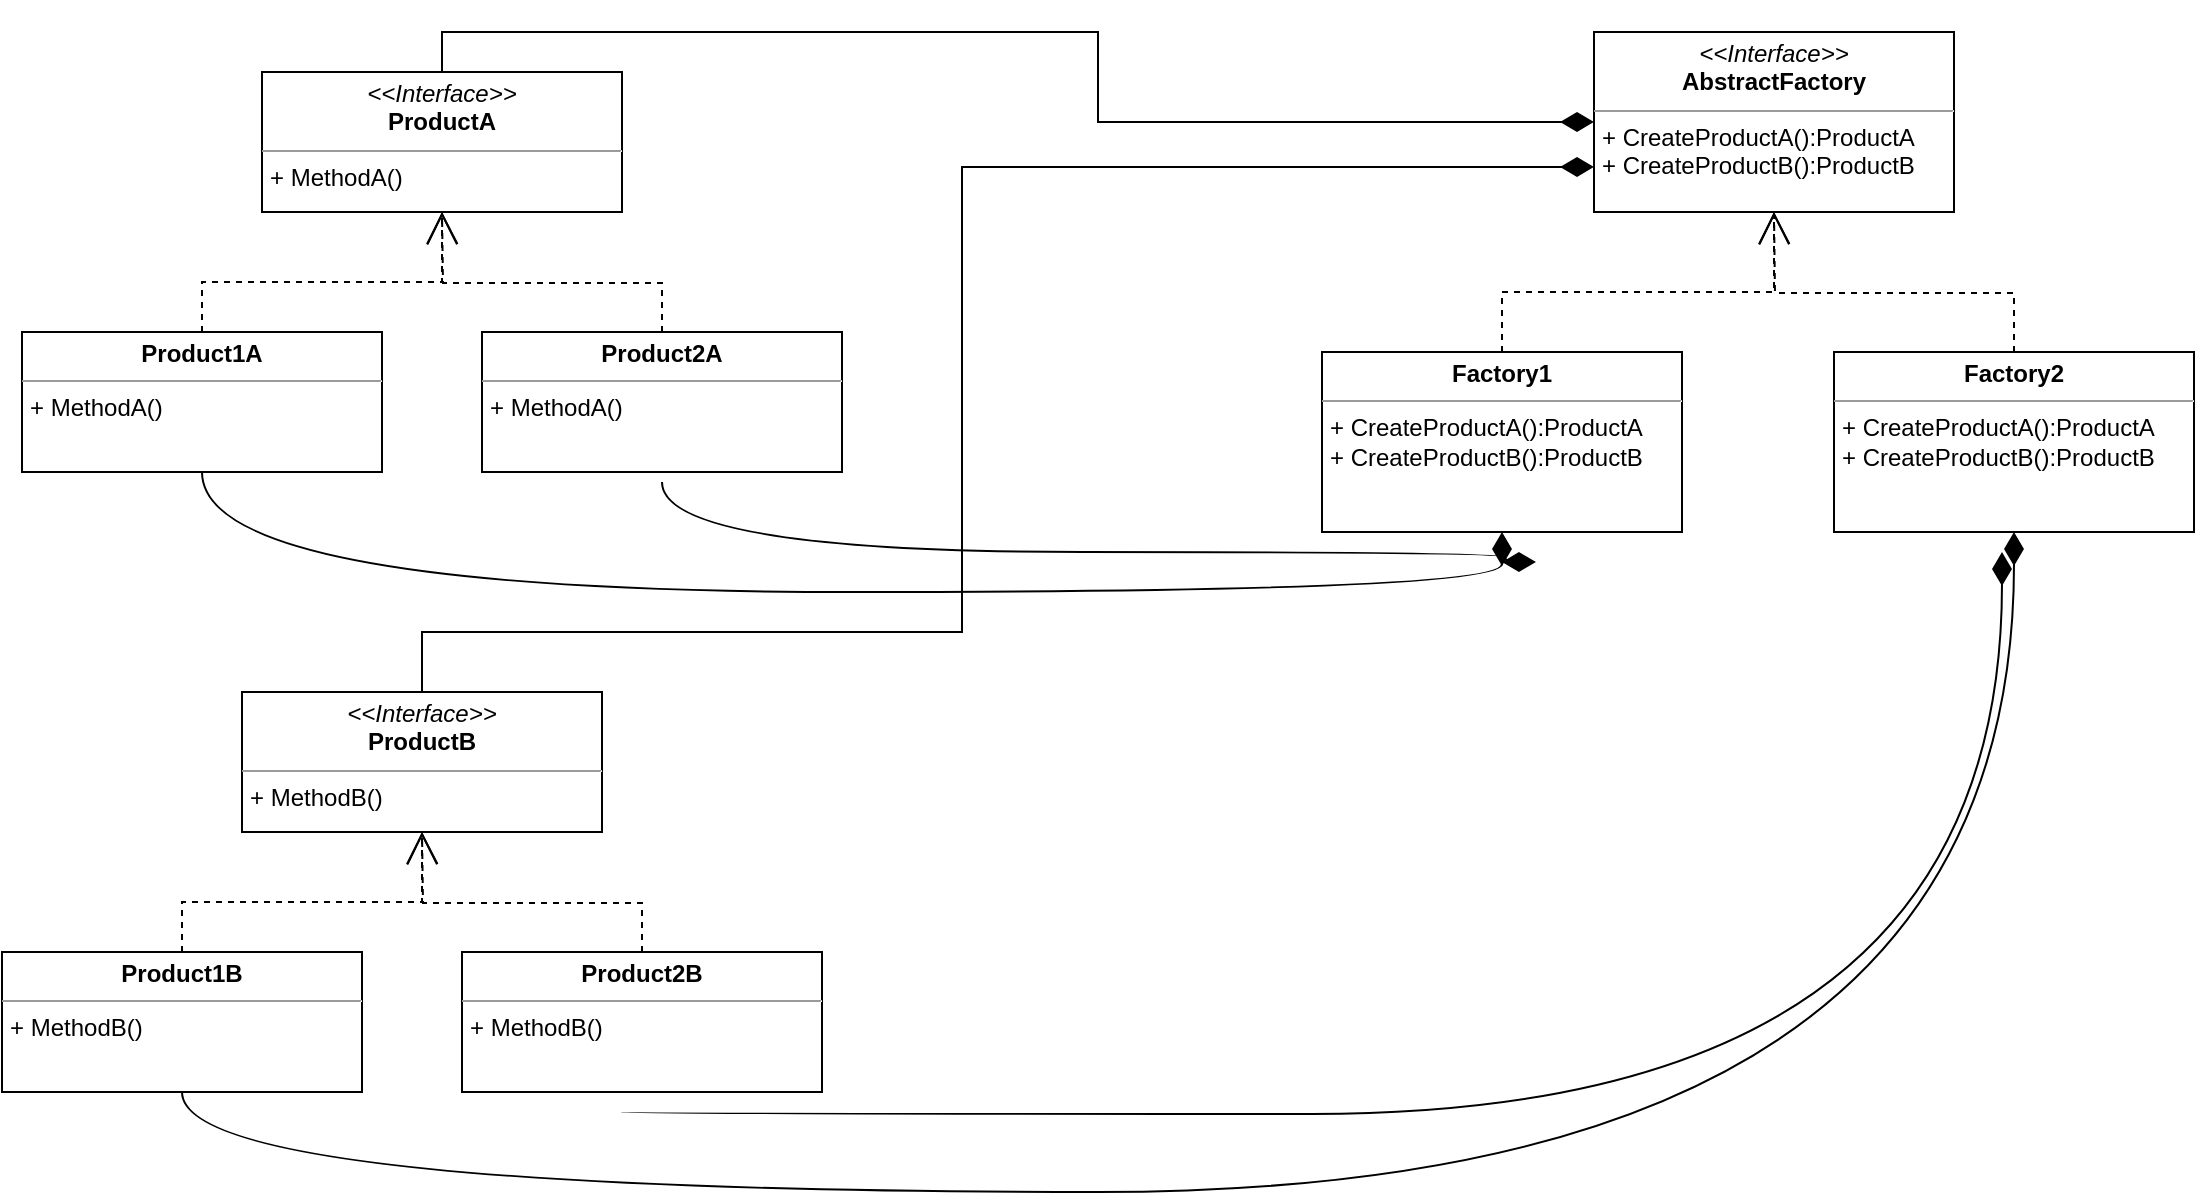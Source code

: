 <mxfile version="21.2.7" type="device">
  <diagram id="hr1k0bmusYcUF3K31kDc" name="第 1 页">
    <mxGraphModel dx="1434" dy="854" grid="1" gridSize="10" guides="1" tooltips="1" connect="1" arrows="1" fold="1" page="1" pageScale="1" pageWidth="827" pageHeight="1169" math="0" shadow="0">
      <root>
        <mxCell id="0" />
        <mxCell id="1" parent="0" />
        <mxCell id="zyGmbBa7_-hvygIg6trT-1" value="&lt;p style=&quot;margin:0px;margin-top:4px;text-align:center;&quot;&gt;&lt;i&gt;&amp;lt;&amp;lt;Interface&amp;gt;&amp;gt;&lt;/i&gt;&lt;br&gt;&lt;b&gt;AbstractFactory&lt;/b&gt;&lt;/p&gt;&lt;hr size=&quot;1&quot;&gt;&lt;p style=&quot;margin:0px;margin-left:4px;&quot;&gt;&lt;/p&gt;&lt;p style=&quot;margin:0px;margin-left:4px;&quot;&gt;+ CreateProductA():ProductA&lt;/p&gt;&lt;p style=&quot;margin:0px;margin-left:4px;&quot;&gt;+ CreateProductB():ProductB&lt;/p&gt;" style="verticalAlign=top;align=left;overflow=fill;fontSize=12;fontFamily=Helvetica;html=1;whiteSpace=wrap;" vertex="1" parent="1">
          <mxGeometry x="816" y="210" width="180" height="90" as="geometry" />
        </mxCell>
        <mxCell id="zyGmbBa7_-hvygIg6trT-4" style="edgeStyle=orthogonalEdgeStyle;rounded=0;orthogonalLoop=1;jettySize=auto;html=1;exitX=0.5;exitY=0;exitDx=0;exitDy=0;endSize=14;endArrow=open;endFill=0;dashed=1;" edge="1" parent="1" source="zyGmbBa7_-hvygIg6trT-2" target="zyGmbBa7_-hvygIg6trT-1">
          <mxGeometry relative="1" as="geometry" />
        </mxCell>
        <mxCell id="zyGmbBa7_-hvygIg6trT-2" value="&lt;p style=&quot;margin:0px;margin-top:4px;text-align:center;&quot;&gt;&lt;b style=&quot;border-color: var(--border-color);&quot;&gt;Factory1&lt;/b&gt;&lt;br&gt;&lt;/p&gt;&lt;hr size=&quot;1&quot;&gt;&lt;p style=&quot;margin:0px;margin-left:4px;&quot;&gt;&lt;/p&gt;&lt;p style=&quot;margin:0px;margin-left:4px;&quot;&gt;+ CreateProductA():ProductA&lt;/p&gt;&lt;p style=&quot;margin:0px;margin-left:4px;&quot;&gt;+ CreateProductB():ProductB&lt;/p&gt;" style="verticalAlign=top;align=left;overflow=fill;fontSize=12;fontFamily=Helvetica;html=1;whiteSpace=wrap;" vertex="1" parent="1">
          <mxGeometry x="680" y="370" width="180" height="90" as="geometry" />
        </mxCell>
        <mxCell id="zyGmbBa7_-hvygIg6trT-5" style="edgeStyle=orthogonalEdgeStyle;rounded=0;orthogonalLoop=1;jettySize=auto;html=1;exitX=0.5;exitY=0;exitDx=0;exitDy=0;endSize=14;endArrow=open;endFill=0;dashed=1;" edge="1" parent="1" source="zyGmbBa7_-hvygIg6trT-3">
          <mxGeometry relative="1" as="geometry">
            <mxPoint x="906" y="300" as="targetPoint" />
          </mxGeometry>
        </mxCell>
        <mxCell id="zyGmbBa7_-hvygIg6trT-3" value="&lt;p style=&quot;margin:0px;margin-top:4px;text-align:center;&quot;&gt;&lt;b&gt;Factory2&lt;/b&gt;&lt;/p&gt;&lt;hr size=&quot;1&quot;&gt;&lt;p style=&quot;margin:0px;margin-left:4px;&quot;&gt;&lt;/p&gt;&lt;p style=&quot;margin:0px;margin-left:4px;&quot;&gt;+ CreateProductA():ProductA&lt;/p&gt;&lt;p style=&quot;margin:0px;margin-left:4px;&quot;&gt;+ CreateProductB():ProductB&lt;/p&gt;" style="verticalAlign=top;align=left;overflow=fill;fontSize=12;fontFamily=Helvetica;html=1;whiteSpace=wrap;" vertex="1" parent="1">
          <mxGeometry x="936" y="370" width="180" height="90" as="geometry" />
        </mxCell>
        <mxCell id="zyGmbBa7_-hvygIg6trT-17" style="edgeStyle=orthogonalEdgeStyle;rounded=0;orthogonalLoop=1;jettySize=auto;html=1;exitX=0.5;exitY=0;exitDx=0;exitDy=0;entryX=0;entryY=0.5;entryDx=0;entryDy=0;endArrow=diamondThin;endFill=1;endSize=14;" edge="1" parent="1" source="zyGmbBa7_-hvygIg6trT-6" target="zyGmbBa7_-hvygIg6trT-1">
          <mxGeometry relative="1" as="geometry" />
        </mxCell>
        <mxCell id="zyGmbBa7_-hvygIg6trT-6" value="&lt;p style=&quot;margin:0px;margin-top:4px;text-align:center;&quot;&gt;&lt;i&gt;&amp;lt;&amp;lt;Interface&amp;gt;&amp;gt;&lt;/i&gt;&lt;br&gt;&lt;b&gt;ProductA&lt;/b&gt;&lt;/p&gt;&lt;hr size=&quot;1&quot;&gt;&lt;p style=&quot;margin:0px;margin-left:4px;&quot;&gt;&lt;/p&gt;&lt;p style=&quot;margin:0px;margin-left:4px;&quot;&gt;+ MethodA()&lt;/p&gt;" style="verticalAlign=top;align=left;overflow=fill;fontSize=12;fontFamily=Helvetica;html=1;whiteSpace=wrap;" vertex="1" parent="1">
          <mxGeometry x="150" y="230" width="180" height="70" as="geometry" />
        </mxCell>
        <mxCell id="zyGmbBa7_-hvygIg6trT-10" style="edgeStyle=orthogonalEdgeStyle;rounded=0;orthogonalLoop=1;jettySize=auto;html=1;exitX=0.5;exitY=0;exitDx=0;exitDy=0;entryX=0.5;entryY=1;entryDx=0;entryDy=0;endArrow=open;endFill=0;dashed=1;endSize=14;" edge="1" parent="1" source="zyGmbBa7_-hvygIg6trT-8" target="zyGmbBa7_-hvygIg6trT-6">
          <mxGeometry relative="1" as="geometry" />
        </mxCell>
        <mxCell id="zyGmbBa7_-hvygIg6trT-19" style="edgeStyle=orthogonalEdgeStyle;rounded=0;orthogonalLoop=1;jettySize=auto;html=1;exitX=0.5;exitY=1;exitDx=0;exitDy=0;entryX=0.5;entryY=1;entryDx=0;entryDy=0;curved=1;endSize=14;endArrow=diamondThin;endFill=1;" edge="1" parent="1" source="zyGmbBa7_-hvygIg6trT-8" target="zyGmbBa7_-hvygIg6trT-2">
          <mxGeometry relative="1" as="geometry" />
        </mxCell>
        <mxCell id="zyGmbBa7_-hvygIg6trT-8" value="&lt;p style=&quot;margin:0px;margin-top:4px;text-align:center;&quot;&gt;&lt;b&gt;Product1A&lt;/b&gt;&lt;/p&gt;&lt;hr size=&quot;1&quot;&gt;&lt;p style=&quot;margin:0px;margin-left:4px;&quot;&gt;&lt;/p&gt;&lt;p style=&quot;margin:0px;margin-left:4px;&quot;&gt;+ MethodA()&lt;/p&gt;" style="verticalAlign=top;align=left;overflow=fill;fontSize=12;fontFamily=Helvetica;html=1;whiteSpace=wrap;" vertex="1" parent="1">
          <mxGeometry x="30" y="360" width="180" height="70" as="geometry" />
        </mxCell>
        <mxCell id="zyGmbBa7_-hvygIg6trT-11" style="edgeStyle=orthogonalEdgeStyle;rounded=0;orthogonalLoop=1;jettySize=auto;html=1;exitX=0.5;exitY=0;exitDx=0;exitDy=0;endArrow=open;endFill=0;dashed=1;endSize=14;" edge="1" parent="1" source="zyGmbBa7_-hvygIg6trT-9">
          <mxGeometry relative="1" as="geometry">
            <mxPoint x="240" y="300" as="targetPoint" />
          </mxGeometry>
        </mxCell>
        <mxCell id="zyGmbBa7_-hvygIg6trT-20" style="edgeStyle=orthogonalEdgeStyle;rounded=0;orthogonalLoop=1;jettySize=auto;html=1;exitX=0.5;exitY=1;exitDx=0;exitDy=0;curved=1;endSize=14;endArrow=diamondThin;endFill=1;" edge="1" parent="1">
          <mxGeometry relative="1" as="geometry">
            <mxPoint x="770" y="475" as="targetPoint" />
            <mxPoint x="350" y="435" as="sourcePoint" />
            <Array as="points">
              <mxPoint x="350" y="470" />
              <mxPoint x="771" y="470" />
            </Array>
          </mxGeometry>
        </mxCell>
        <mxCell id="zyGmbBa7_-hvygIg6trT-9" value="&lt;p style=&quot;margin:0px;margin-top:4px;text-align:center;&quot;&gt;&lt;b&gt;Product2A&lt;/b&gt;&lt;/p&gt;&lt;hr size=&quot;1&quot;&gt;&lt;p style=&quot;margin:0px;margin-left:4px;&quot;&gt;&lt;/p&gt;&lt;p style=&quot;margin:0px;margin-left:4px;&quot;&gt;+ MethodA()&lt;/p&gt;" style="verticalAlign=top;align=left;overflow=fill;fontSize=12;fontFamily=Helvetica;html=1;whiteSpace=wrap;" vertex="1" parent="1">
          <mxGeometry x="260" y="360" width="180" height="70" as="geometry" />
        </mxCell>
        <mxCell id="zyGmbBa7_-hvygIg6trT-18" style="edgeStyle=orthogonalEdgeStyle;rounded=0;orthogonalLoop=1;jettySize=auto;html=1;exitX=0.5;exitY=0;exitDx=0;exitDy=0;entryX=0;entryY=0.75;entryDx=0;entryDy=0;endArrow=diamondThin;endFill=1;endSize=14;" edge="1" parent="1" source="zyGmbBa7_-hvygIg6trT-12" target="zyGmbBa7_-hvygIg6trT-1">
          <mxGeometry relative="1" as="geometry">
            <Array as="points">
              <mxPoint x="500" y="510" />
              <mxPoint x="500" y="278" />
            </Array>
          </mxGeometry>
        </mxCell>
        <mxCell id="zyGmbBa7_-hvygIg6trT-12" value="&lt;p style=&quot;margin:0px;margin-top:4px;text-align:center;&quot;&gt;&lt;i&gt;&amp;lt;&amp;lt;Interface&amp;gt;&amp;gt;&lt;/i&gt;&lt;br&gt;&lt;b&gt;ProductB&lt;/b&gt;&lt;/p&gt;&lt;hr size=&quot;1&quot;&gt;&lt;p style=&quot;margin:0px;margin-left:4px;&quot;&gt;&lt;/p&gt;&lt;p style=&quot;margin:0px;margin-left:4px;&quot;&gt;+ MethodB()&lt;/p&gt;" style="verticalAlign=top;align=left;overflow=fill;fontSize=12;fontFamily=Helvetica;html=1;whiteSpace=wrap;" vertex="1" parent="1">
          <mxGeometry x="140" y="540" width="180" height="70" as="geometry" />
        </mxCell>
        <mxCell id="zyGmbBa7_-hvygIg6trT-13" style="edgeStyle=orthogonalEdgeStyle;rounded=0;orthogonalLoop=1;jettySize=auto;html=1;exitX=0.5;exitY=0;exitDx=0;exitDy=0;entryX=0.5;entryY=1;entryDx=0;entryDy=0;endArrow=open;endFill=0;dashed=1;endSize=14;" edge="1" parent="1" source="zyGmbBa7_-hvygIg6trT-14" target="zyGmbBa7_-hvygIg6trT-12">
          <mxGeometry relative="1" as="geometry" />
        </mxCell>
        <mxCell id="zyGmbBa7_-hvygIg6trT-22" style="edgeStyle=orthogonalEdgeStyle;rounded=0;orthogonalLoop=1;jettySize=auto;html=1;exitX=0.5;exitY=1;exitDx=0;exitDy=0;endArrow=diamondThin;endFill=1;jumpSize=14;endSize=14;curved=1;" edge="1" parent="1" source="zyGmbBa7_-hvygIg6trT-14" target="zyGmbBa7_-hvygIg6trT-3">
          <mxGeometry relative="1" as="geometry">
            <Array as="points">
              <mxPoint x="110" y="790" />
              <mxPoint x="1026" y="790" />
            </Array>
          </mxGeometry>
        </mxCell>
        <mxCell id="zyGmbBa7_-hvygIg6trT-14" value="&lt;p style=&quot;margin:0px;margin-top:4px;text-align:center;&quot;&gt;&lt;b&gt;Product1B&lt;/b&gt;&lt;/p&gt;&lt;hr size=&quot;1&quot;&gt;&lt;p style=&quot;margin:0px;margin-left:4px;&quot;&gt;&lt;/p&gt;&lt;p style=&quot;margin:0px;margin-left:4px;&quot;&gt;+ MethodB()&lt;/p&gt;" style="verticalAlign=top;align=left;overflow=fill;fontSize=12;fontFamily=Helvetica;html=1;whiteSpace=wrap;" vertex="1" parent="1">
          <mxGeometry x="20" y="670" width="180" height="70" as="geometry" />
        </mxCell>
        <mxCell id="zyGmbBa7_-hvygIg6trT-15" style="edgeStyle=orthogonalEdgeStyle;rounded=0;orthogonalLoop=1;jettySize=auto;html=1;exitX=0.5;exitY=0;exitDx=0;exitDy=0;endArrow=open;endFill=0;dashed=1;endSize=14;" edge="1" parent="1" source="zyGmbBa7_-hvygIg6trT-16">
          <mxGeometry relative="1" as="geometry">
            <mxPoint x="230" y="610" as="targetPoint" />
          </mxGeometry>
        </mxCell>
        <mxCell id="zyGmbBa7_-hvygIg6trT-23" style="edgeStyle=orthogonalEdgeStyle;rounded=0;orthogonalLoop=1;jettySize=auto;html=1;exitX=0.5;exitY=1;exitDx=0;exitDy=0;endArrow=diamondThin;endFill=1;jumpSize=14;endSize=14;curved=1;" edge="1" parent="1">
          <mxGeometry relative="1" as="geometry">
            <mxPoint x="1020" y="470" as="targetPoint" />
            <mxPoint x="330" y="750" as="sourcePoint" />
            <Array as="points">
              <mxPoint x="330" y="751" />
              <mxPoint x="1020" y="751" />
            </Array>
          </mxGeometry>
        </mxCell>
        <mxCell id="zyGmbBa7_-hvygIg6trT-16" value="&lt;p style=&quot;margin:0px;margin-top:4px;text-align:center;&quot;&gt;&lt;b&gt;Product2B&lt;/b&gt;&lt;/p&gt;&lt;hr size=&quot;1&quot;&gt;&lt;p style=&quot;margin:0px;margin-left:4px;&quot;&gt;&lt;/p&gt;&lt;p style=&quot;margin:0px;margin-left:4px;&quot;&gt;+ MethodB()&lt;/p&gt;" style="verticalAlign=top;align=left;overflow=fill;fontSize=12;fontFamily=Helvetica;html=1;whiteSpace=wrap;" vertex="1" parent="1">
          <mxGeometry x="250" y="670" width="180" height="70" as="geometry" />
        </mxCell>
      </root>
    </mxGraphModel>
  </diagram>
</mxfile>
